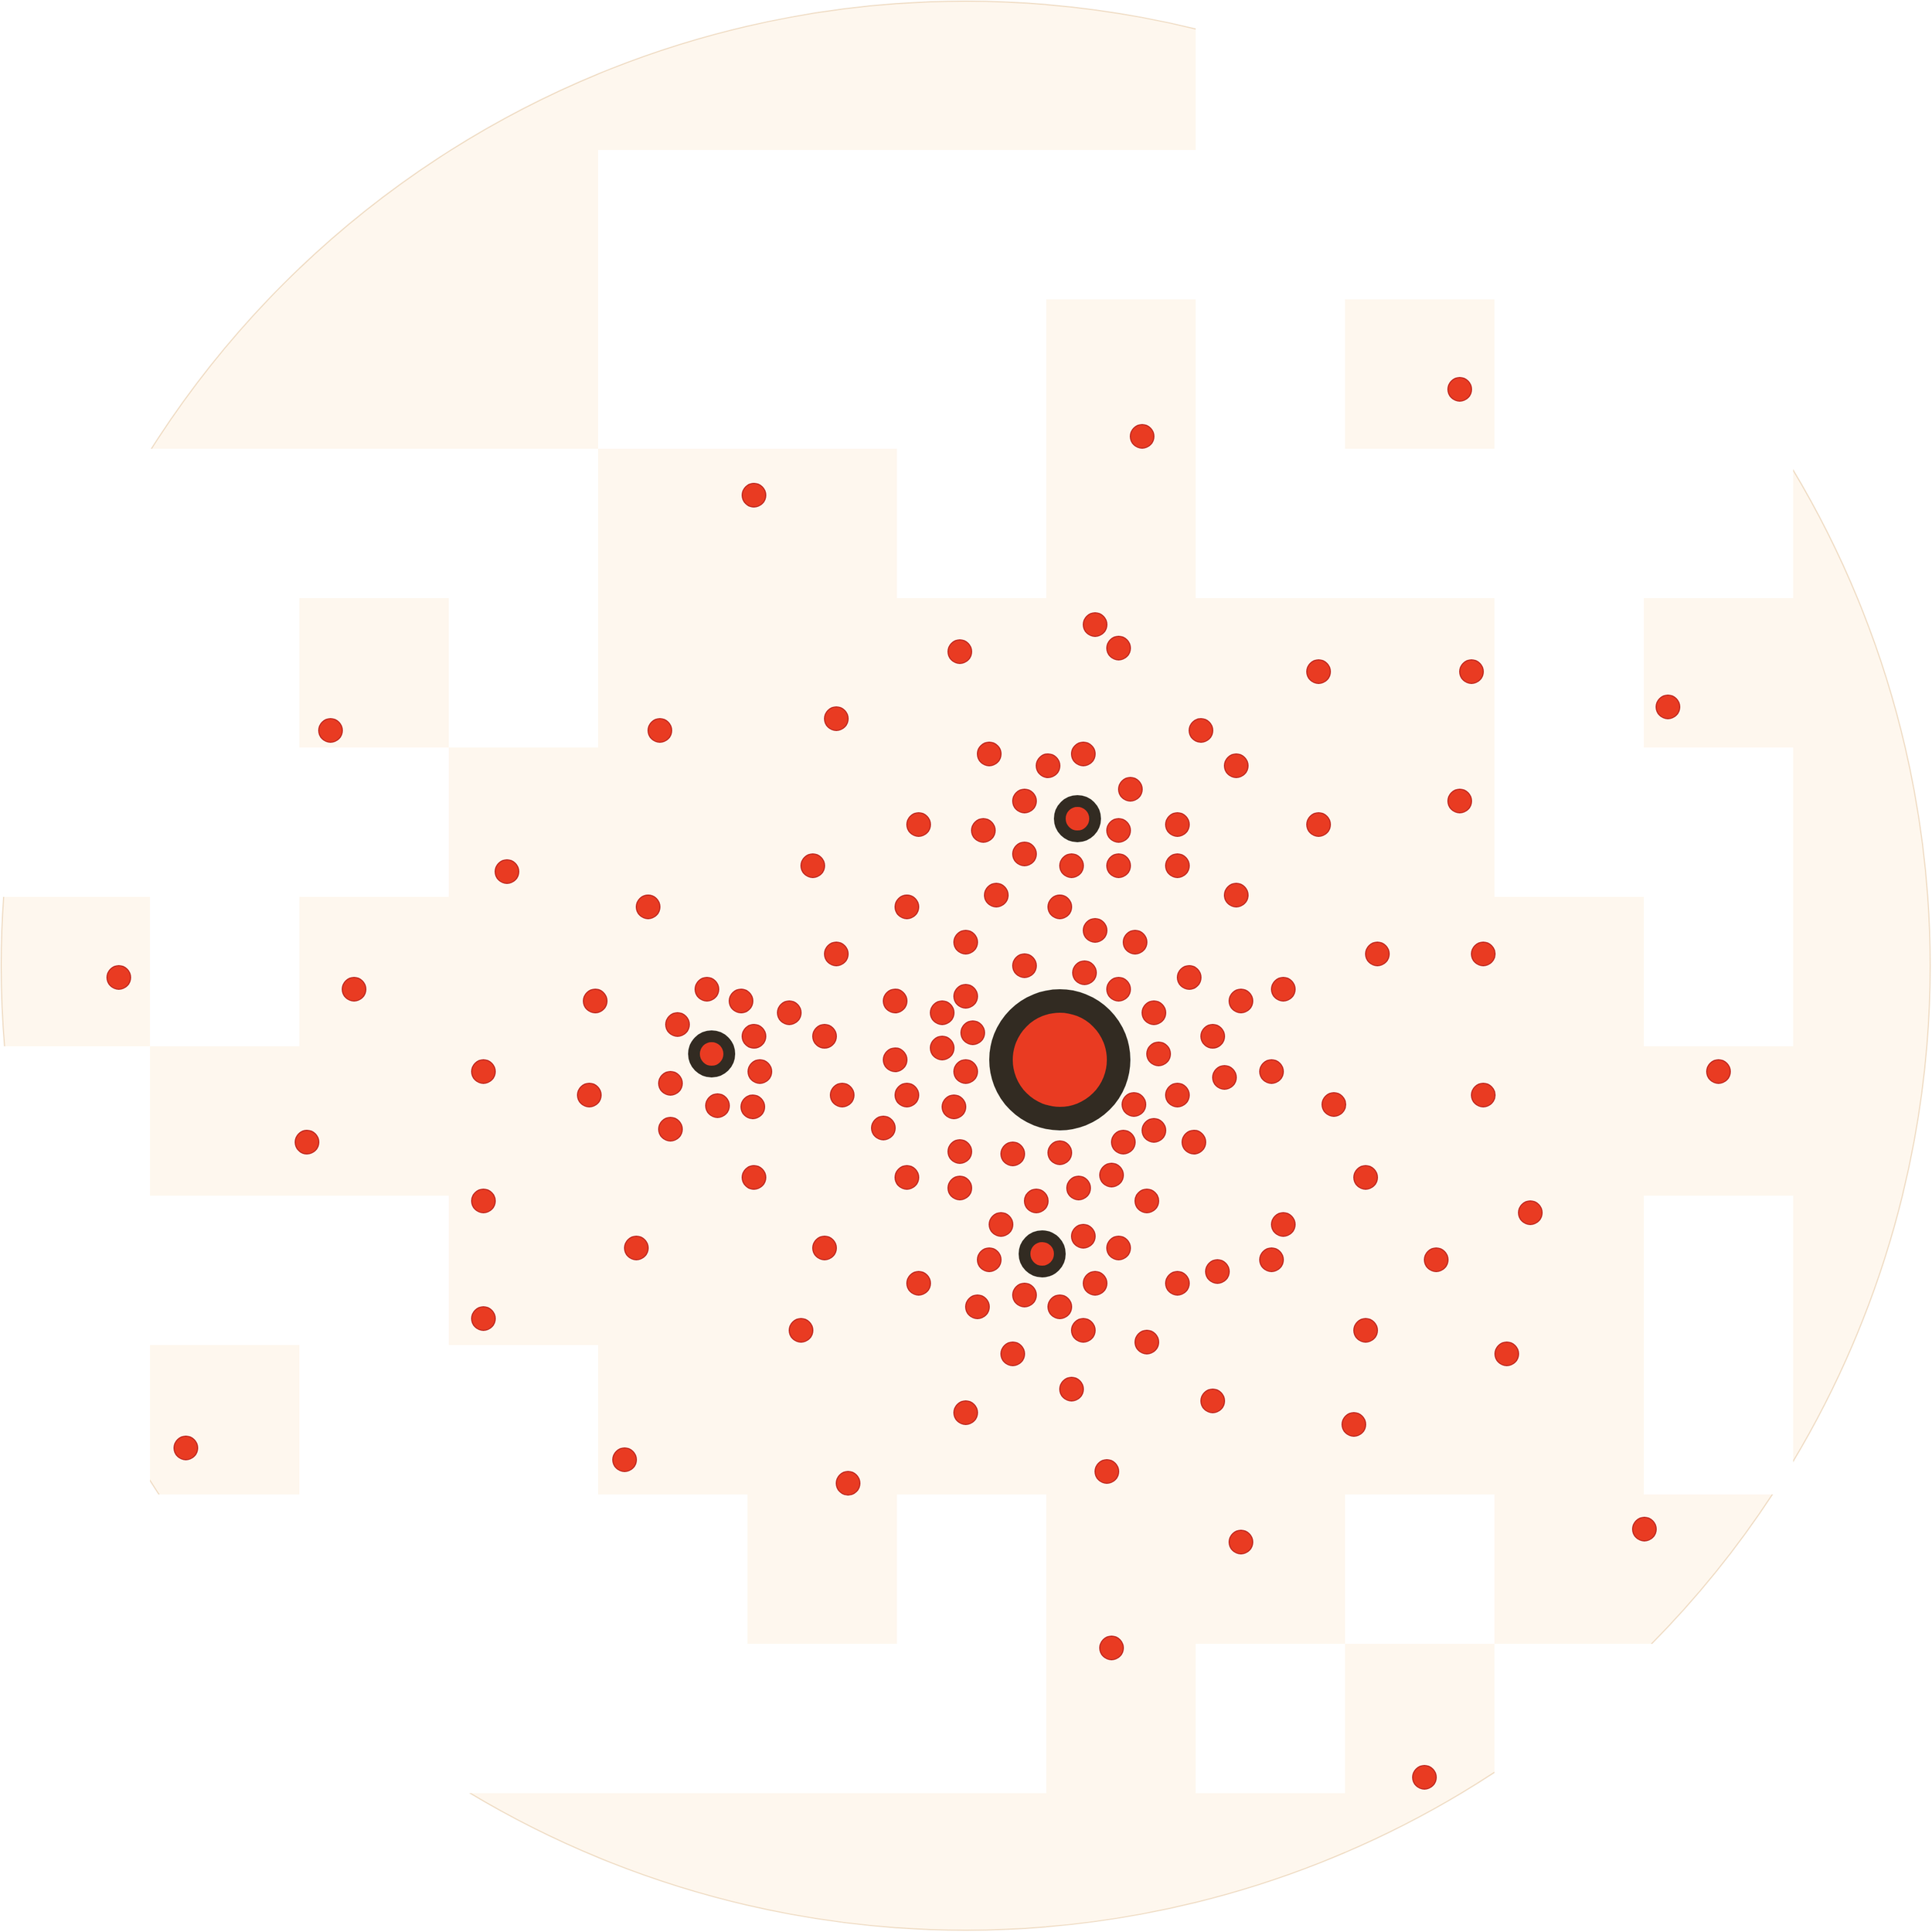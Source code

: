 <mxfile version="21.0.6" type="github">
  <diagram name="Сторінка-1" id="r7dgkBsnEA_tc87b1bkr">
    <mxGraphModel dx="3827" dy="2663" grid="1" gridSize="10" guides="1" tooltips="1" connect="1" arrows="1" fold="1" page="1" pageScale="1" pageWidth="827" pageHeight="1169" math="0" shadow="0">
      <root>
        <mxCell id="0" />
        <mxCell id="1" parent="0" />
        <mxCell id="TdsH9A1-HdxsGDDty9bt-1" value="" style="ellipse;whiteSpace=wrap;html=1;aspect=fixed;fillColor=#e51400;strokeColor=#B20000;fontColor=#ffffff;" vertex="1" parent="1">
          <mxGeometry x="370" y="760" width="20" height="20" as="geometry" />
        </mxCell>
        <mxCell id="TdsH9A1-HdxsGDDty9bt-2" value="" style="ellipse;whiteSpace=wrap;html=1;aspect=fixed;fillColor=#e51400;strokeColor=#B20000;fontColor=#ffffff;" vertex="1" parent="1">
          <mxGeometry x="210" y="940" width="20" height="20" as="geometry" />
        </mxCell>
        <mxCell id="TdsH9A1-HdxsGDDty9bt-4" value="" style="ellipse;whiteSpace=wrap;html=1;aspect=fixed;fillColor=#e51400;strokeColor=#B20000;fontColor=#ffffff;" vertex="1" parent="1">
          <mxGeometry x="404" y="870" width="20" height="20" as="geometry" />
        </mxCell>
        <mxCell id="TdsH9A1-HdxsGDDty9bt-5" value="" style="ellipse;whiteSpace=wrap;html=1;aspect=fixed;fillColor=#e51400;strokeColor=#B20000;fontColor=#ffffff;" vertex="1" parent="1">
          <mxGeometry x="510" y="760" width="20" height="20" as="geometry" />
        </mxCell>
        <mxCell id="TdsH9A1-HdxsGDDty9bt-6" value="" style="ellipse;whiteSpace=wrap;html=1;aspect=fixed;fillColor=#e51400;strokeColor=#B20000;fontColor=#ffffff;" vertex="1" parent="1">
          <mxGeometry x="350" y="980" width="20" height="20" as="geometry" />
        </mxCell>
        <mxCell id="TdsH9A1-HdxsGDDty9bt-7" value="" style="ellipse;whiteSpace=wrap;html=1;aspect=fixed;fillColor=#e51400;strokeColor=#B20000;fontColor=#ffffff;" vertex="1" parent="1">
          <mxGeometry x="510" y="920" width="20" height="20" as="geometry" />
        </mxCell>
        <mxCell id="TdsH9A1-HdxsGDDty9bt-8" value="" style="ellipse;whiteSpace=wrap;html=1;aspect=fixed;fillColor=#e51400;strokeColor=#B20000;fontColor=#ffffff;" vertex="1" parent="1">
          <mxGeometry x="590" y="850" width="20" height="20" as="geometry" />
        </mxCell>
        <mxCell id="TdsH9A1-HdxsGDDty9bt-9" value="" style="ellipse;whiteSpace=wrap;html=1;aspect=fixed;fillColor=#e51400;strokeColor=#B20000;fontColor=#ffffff;" vertex="1" parent="1">
          <mxGeometry x="290" y="830" width="20" height="20" as="geometry" />
        </mxCell>
        <mxCell id="TdsH9A1-HdxsGDDty9bt-10" value="" style="ellipse;whiteSpace=wrap;html=1;aspect=fixed;fillColor=#e51400;strokeColor=#B20000;fontColor=#ffffff;" vertex="1" parent="1">
          <mxGeometry x="440" y="680" width="20" height="20" as="geometry" />
        </mxCell>
        <mxCell id="TdsH9A1-HdxsGDDty9bt-11" value="" style="ellipse;whiteSpace=wrap;html=1;aspect=fixed;fillColor=#e51400;strokeColor=#B20000;fontColor=#ffffff;" vertex="1" parent="1">
          <mxGeometry x="430" y="940" width="20" height="20" as="geometry" />
        </mxCell>
        <mxCell id="TdsH9A1-HdxsGDDty9bt-12" value="" style="ellipse;whiteSpace=wrap;html=1;aspect=fixed;fillColor=#e51400;strokeColor=#B20000;fontColor=#ffffff;" vertex="1" parent="1">
          <mxGeometry x="430" y="780" width="20" height="20" as="geometry" />
        </mxCell>
        <mxCell id="TdsH9A1-HdxsGDDty9bt-14" value="" style="ellipse;whiteSpace=wrap;html=1;aspect=fixed;fillColor=#e51400;strokeColor=#B20000;fontColor=#ffffff;" vertex="1" parent="1">
          <mxGeometry x="290" y="760" width="20" height="20" as="geometry" />
        </mxCell>
        <mxCell id="TdsH9A1-HdxsGDDty9bt-15" value="" style="ellipse;whiteSpace=wrap;html=1;aspect=fixed;fillColor=#e51400;strokeColor=#B20000;fontColor=#ffffff;" vertex="1" parent="1">
          <mxGeometry x="563" y="788" width="20" height="20" as="geometry" />
        </mxCell>
        <mxCell id="TdsH9A1-HdxsGDDty9bt-16" value="" style="ellipse;whiteSpace=wrap;html=1;aspect=fixed;fillColor=#e51400;strokeColor=#B20000;fontColor=#ffffff;" vertex="1" parent="1">
          <mxGeometry x="520" y="690" width="20" height="20" as="geometry" />
        </mxCell>
        <mxCell id="TdsH9A1-HdxsGDDty9bt-18" value="" style="ellipse;whiteSpace=wrap;html=1;aspect=fixed;fillColor=#e51400;strokeColor=#B20000;fontColor=#ffffff;" vertex="1" parent="1">
          <mxGeometry x="351" y="676" width="20" height="20" as="geometry" />
        </mxCell>
        <mxCell id="TdsH9A1-HdxsGDDty9bt-20" value="" style="ellipse;whiteSpace=wrap;html=1;aspect=fixed;fillColor=#e51400;strokeColor=#B20000;fontColor=#ffffff;" vertex="1" parent="1">
          <mxGeometry x="520" y="890" width="20" height="20" as="geometry" />
        </mxCell>
        <mxCell id="TdsH9A1-HdxsGDDty9bt-23" value="" style="ellipse;whiteSpace=wrap;html=1;aspect=fixed;fillColor=#e51400;strokeColor=#B20000;fontColor=#ffffff;" vertex="1" parent="1">
          <mxGeometry x="200" y="850" width="20" height="20" as="geometry" />
        </mxCell>
        <mxCell id="TdsH9A1-HdxsGDDty9bt-25" value="" style="ellipse;whiteSpace=wrap;html=1;aspect=fixed;fillColor=#e51400;strokeColor=#B20000;fontColor=#ffffff;" vertex="1" parent="1">
          <mxGeometry x="190" y="750" width="20" height="20" as="geometry" />
        </mxCell>
        <mxCell id="TdsH9A1-HdxsGDDty9bt-27" value="" style="ellipse;whiteSpace=wrap;html=1;aspect=fixed;fillColor=#e51400;strokeColor=#B20000;fontColor=#ffffff;" vertex="1" parent="1">
          <mxGeometry x="480" y="610" width="20" height="20" as="geometry" />
        </mxCell>
        <mxCell id="TdsH9A1-HdxsGDDty9bt-28" value="" style="ellipse;whiteSpace=wrap;html=1;aspect=fixed;fillColor=#e51400;strokeColor=#B20000;fontColor=#ffffff;" vertex="1" parent="1">
          <mxGeometry x="380" y="585" width="20" height="20" as="geometry" />
        </mxCell>
        <mxCell id="TdsH9A1-HdxsGDDty9bt-29" value="" style="ellipse;whiteSpace=wrap;html=1;aspect=fixed;fillColor=#e51400;strokeColor=#B20000;fontColor=#ffffff;" vertex="1" parent="1">
          <mxGeometry x="250" y="650" width="20" height="20" as="geometry" />
        </mxCell>
        <mxCell id="TdsH9A1-HdxsGDDty9bt-31" value="" style="ellipse;whiteSpace=wrap;html=1;aspect=fixed;fillColor=#e51400;strokeColor=#B20000;fontColor=#ffffff;" vertex="1" parent="1">
          <mxGeometry x="460" y="1040" width="20" height="20" as="geometry" />
        </mxCell>
        <mxCell id="TdsH9A1-HdxsGDDty9bt-32" value="" style="ellipse;whiteSpace=wrap;html=1;aspect=fixed;fillColor=#e51400;strokeColor=#B20000;fontColor=#ffffff;" vertex="1" parent="1">
          <mxGeometry x="590" y="980" width="20" height="20" as="geometry" />
        </mxCell>
        <mxCell id="TdsH9A1-HdxsGDDty9bt-34" value="" style="ellipse;whiteSpace=wrap;html=1;aspect=fixed;fillColor=#e51400;strokeColor=#B20000;fontColor=#ffffff;" vertex="1" parent="1">
          <mxGeometry x="600" y="660" width="20" height="20" as="geometry" />
        </mxCell>
        <mxCell id="TdsH9A1-HdxsGDDty9bt-35" value="" style="ellipse;whiteSpace=wrap;html=1;aspect=fixed;fillColor=#e51400;strokeColor=#B20000;fontColor=#ffffff;" vertex="1" parent="1">
          <mxGeometry x="550" y="550" width="20" height="20" as="geometry" />
        </mxCell>
        <mxCell id="TdsH9A1-HdxsGDDty9bt-36" value="" style="ellipse;whiteSpace=wrap;html=1;aspect=fixed;fillColor=#e51400;strokeColor=#B20000;fontColor=#ffffff;" vertex="1" parent="1">
          <mxGeometry x="650" y="920" width="20" height="20" as="geometry" />
        </mxCell>
        <mxCell id="TdsH9A1-HdxsGDDty9bt-37" value="" style="ellipse;whiteSpace=wrap;html=1;aspect=fixed;fillColor=#e51400;strokeColor=#B20000;fontColor=#ffffff;" vertex="1" parent="1">
          <mxGeometry x="250" y="1050" width="20" height="20" as="geometry" />
        </mxCell>
        <mxCell id="TdsH9A1-HdxsGDDty9bt-38" value="" style="ellipse;whiteSpace=wrap;html=1;aspect=fixed;fillColor=#e51400;strokeColor=#B20000;fontColor=#ffffff;" vertex="1" parent="1">
          <mxGeometry x="270" y="490" width="20" height="20" as="geometry" />
        </mxCell>
        <mxCell id="TdsH9A1-HdxsGDDty9bt-39" value="" style="ellipse;whiteSpace=wrap;html=1;aspect=fixed;fillColor=#e51400;strokeColor=#B20000;fontColor=#ffffff;" vertex="1" parent="1">
          <mxGeometry x="120" y="585" width="20" height="20" as="geometry" />
        </mxCell>
        <mxCell id="TdsH9A1-HdxsGDDty9bt-40" value="" style="ellipse;whiteSpace=wrap;html=1;aspect=fixed;fillColor=#e51400;strokeColor=#B20000;fontColor=#ffffff;" vertex="1" parent="1">
          <mxGeometry x="110" y="980" width="20" height="20" as="geometry" />
        </mxCell>
        <mxCell id="TdsH9A1-HdxsGDDty9bt-41" value="" style="ellipse;whiteSpace=wrap;html=1;aspect=fixed;fillColor=#e51400;strokeColor=#B20000;fontColor=#ffffff;" vertex="1" parent="1">
          <mxGeometry x="370" y="1100" width="20" height="20" as="geometry" />
        </mxCell>
        <mxCell id="TdsH9A1-HdxsGDDty9bt-42" value="" style="ellipse;whiteSpace=wrap;html=1;aspect=fixed;fillColor=#e51400;strokeColor=#B20000;fontColor=#ffffff;" vertex="1" parent="1">
          <mxGeometry x="690" y="780" width="20" height="20" as="geometry" />
        </mxCell>
        <mxCell id="TdsH9A1-HdxsGDDty9bt-43" value="" style="ellipse;whiteSpace=wrap;html=1;aspect=fixed;fillColor=#e51400;strokeColor=#B20000;fontColor=#ffffff;" vertex="1" parent="1">
          <mxGeometry x="70" y="850" width="20" height="20" as="geometry" />
        </mxCell>
        <mxCell id="TdsH9A1-HdxsGDDty9bt-45" value="" style="ellipse;whiteSpace=wrap;html=1;aspect=fixed;fillColor=#e51400;strokeColor=#B20000;fontColor=#ffffff;" vertex="1" parent="1">
          <mxGeometry x="70" y="730" width="20" height="20" as="geometry" />
        </mxCell>
        <mxCell id="TdsH9A1-HdxsGDDty9bt-46" value="" style="ellipse;whiteSpace=wrap;html=1;aspect=fixed;fillColor=#e51400;strokeColor=#B20000;fontColor=#ffffff;" vertex="1" parent="1">
          <mxGeometry x="580" y="1060" width="20" height="20" as="geometry" />
        </mxCell>
        <mxCell id="TdsH9A1-HdxsGDDty9bt-47" value="" style="ellipse;whiteSpace=wrap;html=1;aspect=fixed;fillColor=#e51400;strokeColor=#B20000;fontColor=#ffffff;" vertex="1" parent="1">
          <mxGeometry x="450" y="470" width="20" height="20" as="geometry" />
        </mxCell>
        <mxCell id="TdsH9A1-HdxsGDDty9bt-48" value="" style="ellipse;whiteSpace=wrap;html=1;aspect=fixed;fillColor=#e51400;strokeColor=#B20000;fontColor=#ffffff;" vertex="1" parent="1">
          <mxGeometry x="140" y="460" width="20" height="20" as="geometry" />
        </mxCell>
        <mxCell id="TdsH9A1-HdxsGDDty9bt-49" value="" style="ellipse;whiteSpace=wrap;html=1;aspect=fixed;fillColor=#e51400;strokeColor=#B20000;fontColor=#ffffff;" vertex="1" parent="1">
          <mxGeometry x="210" y="550" width="20" height="20" as="geometry" />
        </mxCell>
        <mxCell id="TdsH9A1-HdxsGDDty9bt-50" value="" style="ellipse;whiteSpace=wrap;html=1;aspect=fixed;fillColor=#e51400;strokeColor=#B20000;fontColor=#ffffff;" vertex="1" parent="1">
          <mxGeometry x="710" y="1000" width="20" height="20" as="geometry" />
        </mxCell>
        <mxCell id="TdsH9A1-HdxsGDDty9bt-51" value="" style="ellipse;whiteSpace=wrap;html=1;aspect=fixed;fillColor=#e51400;strokeColor=#B20000;fontColor=#ffffff;" vertex="1" parent="1">
          <mxGeometry x="360" y="380" width="20" height="20" as="geometry" />
        </mxCell>
        <mxCell id="TdsH9A1-HdxsGDDty9bt-52" value="" style="ellipse;whiteSpace=wrap;html=1;aspect=fixed;fillColor=#e51400;strokeColor=#B20000;fontColor=#ffffff;" vertex="1" parent="1">
          <mxGeometry x="670" y="530" width="20" height="20" as="geometry" />
        </mxCell>
        <mxCell id="TdsH9A1-HdxsGDDty9bt-53" value="" style="ellipse;whiteSpace=wrap;html=1;aspect=fixed;fillColor=#e51400;strokeColor=#B20000;fontColor=#ffffff;" vertex="1" parent="1">
          <mxGeometry x="690" y="660" width="20" height="20" as="geometry" />
        </mxCell>
        <mxCell id="TdsH9A1-HdxsGDDty9bt-54" value="" style="ellipse;whiteSpace=wrap;html=1;aspect=fixed;fillColor=#e51400;strokeColor=#B20000;fontColor=#ffffff;" vertex="1" parent="1">
          <mxGeometry x="730" y="880" width="20" height="20" as="geometry" />
        </mxCell>
        <mxCell id="TdsH9A1-HdxsGDDty9bt-55" value="" style="ellipse;whiteSpace=wrap;html=1;aspect=fixed;fillColor=#e51400;strokeColor=#B20000;fontColor=#ffffff;" vertex="1" parent="1">
          <mxGeometry x="-20" y="620" width="20" height="20" as="geometry" />
        </mxCell>
        <mxCell id="TdsH9A1-HdxsGDDty9bt-56" value="" style="ellipse;whiteSpace=wrap;html=1;aspect=fixed;fillColor=#e51400;strokeColor=#B20000;fontColor=#ffffff;" vertex="1" parent="1">
          <mxGeometry x="-10" y="470" width="20" height="20" as="geometry" />
        </mxCell>
        <mxCell id="TdsH9A1-HdxsGDDty9bt-57" value="" style="ellipse;whiteSpace=wrap;html=1;aspect=fixed;fillColor=#e51400;strokeColor=#B20000;fontColor=#ffffff;" vertex="1" parent="1">
          <mxGeometry x="-70" y="780" width="20" height="20" as="geometry" />
        </mxCell>
        <mxCell id="TdsH9A1-HdxsGDDty9bt-150" value="" style="ellipse;whiteSpace=wrap;html=1;aspect=fixed;fillColor=#e51400;strokeColor=#B20000;fontColor=#ffffff;" vertex="1" parent="1">
          <mxGeometry x="350" y="490" width="20" height="20" as="geometry" />
        </mxCell>
        <mxCell id="TdsH9A1-HdxsGDDty9bt-152" value="" style="ellipse;whiteSpace=wrap;html=1;aspect=fixed;fillColor=#e51400;strokeColor=#B20000;fontColor=#ffffff;" vertex="1" parent="1">
          <mxGeometry x="380" y="400" width="20" height="20" as="geometry" />
        </mxCell>
        <mxCell id="TdsH9A1-HdxsGDDty9bt-153" value="" style="ellipse;whiteSpace=wrap;html=1;aspect=fixed;fillColor=#e51400;strokeColor=#B20000;fontColor=#ffffff;" vertex="1" parent="1">
          <mxGeometry x="550" y="420" width="20" height="20" as="geometry" />
        </mxCell>
        <mxCell id="TdsH9A1-HdxsGDDty9bt-154" value="" style="ellipse;whiteSpace=wrap;html=1;aspect=fixed;fillColor=#e51400;strokeColor=#B20000;fontColor=#ffffff;" vertex="1" parent="1">
          <mxGeometry x="245" y="403" width="20" height="20" as="geometry" />
        </mxCell>
        <mxCell id="TdsH9A1-HdxsGDDty9bt-155" value="" style="ellipse;whiteSpace=wrap;html=1;aspect=fixed;fillColor=#e51400;strokeColor=#B20000;fontColor=#ffffff;" vertex="1" parent="1">
          <mxGeometry x="-30" y="910" width="20" height="20" as="geometry" />
        </mxCell>
        <mxCell id="TdsH9A1-HdxsGDDty9bt-156" value="" style="ellipse;whiteSpace=wrap;html=1;aspect=fixed;fillColor=#e51400;strokeColor=#B20000;fontColor=#ffffff;" vertex="1" parent="1">
          <mxGeometry x="400" y="220" width="20" height="20" as="geometry" />
        </mxCell>
        <mxCell id="TdsH9A1-HdxsGDDty9bt-157" value="" style="ellipse;whiteSpace=wrap;html=1;aspect=fixed;fillColor=#e51400;strokeColor=#B20000;fontColor=#ffffff;" vertex="1" parent="1">
          <mxGeometry x="680" y="420" width="20" height="20" as="geometry" />
        </mxCell>
        <mxCell id="TdsH9A1-HdxsGDDty9bt-158" value="" style="ellipse;whiteSpace=wrap;html=1;aspect=fixed;fillColor=#e51400;strokeColor=#B20000;fontColor=#ffffff;" vertex="1" parent="1">
          <mxGeometry x="430" y="550" width="20" height="20" as="geometry" />
        </mxCell>
        <mxCell id="TdsH9A1-HdxsGDDty9bt-159" value="" style="ellipse;whiteSpace=wrap;html=1;aspect=fixed;fillColor=#e51400;strokeColor=#B20000;fontColor=#ffffff;" vertex="1" parent="1">
          <mxGeometry x="300" y="575" width="20" height="20" as="geometry" />
        </mxCell>
        <mxCell id="TdsH9A1-HdxsGDDty9bt-160" value="" style="ellipse;whiteSpace=wrap;html=1;aspect=fixed;fillColor=#e51400;strokeColor=#B20000;fontColor=#ffffff;" vertex="1" parent="1">
          <mxGeometry x="140" y="660" width="20" height="20" as="geometry" />
        </mxCell>
        <mxCell id="TdsH9A1-HdxsGDDty9bt-161" value="" style="ellipse;whiteSpace=wrap;html=1;aspect=fixed;fillColor=#e51400;strokeColor=#B20000;fontColor=#ffffff;" vertex="1" parent="1">
          <mxGeometry x="130" y="910" width="20" height="20" as="geometry" />
        </mxCell>
        <mxCell id="TdsH9A1-HdxsGDDty9bt-163" value="" style="ellipse;whiteSpace=wrap;html=1;aspect=fixed;fillColor=#e51400;strokeColor=#B20000;fontColor=#ffffff;" vertex="1" parent="1">
          <mxGeometry x="480" y="500" width="20" height="20" as="geometry" />
        </mxCell>
        <mxCell id="TdsH9A1-HdxsGDDty9bt-164" value="" style="ellipse;whiteSpace=wrap;html=1;aspect=fixed;fillColor=#e51400;strokeColor=#B20000;fontColor=#ffffff;" vertex="1" parent="1">
          <mxGeometry x="394" y="650" width="20" height="20" as="geometry" />
        </mxCell>
        <mxCell id="TdsH9A1-HdxsGDDty9bt-166" value="" style="ellipse;whiteSpace=wrap;html=1;aspect=fixed;fillColor=#e51400;strokeColor=#B20000;fontColor=#ffffff;" vertex="1" parent="1">
          <mxGeometry x="390" y="520" width="20" height="20" as="geometry" />
        </mxCell>
        <mxCell id="TdsH9A1-HdxsGDDty9bt-167" value="" style="ellipse;whiteSpace=wrap;html=1;aspect=fixed;fillColor=#e51400;strokeColor=#000000;fontColor=#ffffff;strokeWidth=10;" vertex="1" parent="1">
          <mxGeometry x="340" y="540" width="30" height="30" as="geometry" />
        </mxCell>
        <mxCell id="TdsH9A1-HdxsGDDty9bt-168" value="" style="ellipse;whiteSpace=wrap;html=1;aspect=fixed;fillColor=#e51400;strokeColor=#B20000;fontColor=#ffffff;" vertex="1" parent="1">
          <mxGeometry x="300" y="530" width="20" height="20" as="geometry" />
        </mxCell>
        <mxCell id="TdsH9A1-HdxsGDDty9bt-169" value="" style="ellipse;whiteSpace=wrap;html=1;aspect=fixed;fillColor=#e51400;strokeColor=#B20000;fontColor=#ffffff;" vertex="1" parent="1">
          <mxGeometry x="330" y="620" width="20" height="20" as="geometry" />
        </mxCell>
        <mxCell id="TdsH9A1-HdxsGDDty9bt-170" value="" style="ellipse;whiteSpace=wrap;html=1;aspect=fixed;fillColor=#e51400;strokeColor=#B20000;fontColor=#ffffff;" vertex="1" parent="1">
          <mxGeometry x="320" y="500" width="20" height="20" as="geometry" />
        </mxCell>
        <mxCell id="TdsH9A1-HdxsGDDty9bt-171" value="" style="ellipse;whiteSpace=wrap;html=1;aspect=fixed;fillColor=#e51400;strokeColor=#B20000;fontColor=#ffffff;" vertex="1" parent="1">
          <mxGeometry x="380" y="555" width="20" height="20" as="geometry" />
        </mxCell>
        <mxCell id="TdsH9A1-HdxsGDDty9bt-172" value="" style="ellipse;whiteSpace=wrap;html=1;aspect=fixed;fillColor=#e51400;strokeColor=#B20000;fontColor=#ffffff;" vertex="1" parent="1">
          <mxGeometry x="340" y="585" width="20" height="20" as="geometry" />
        </mxCell>
        <mxCell id="TdsH9A1-HdxsGDDty9bt-173" value="" style="ellipse;whiteSpace=wrap;html=1;aspect=fixed;fillColor=#e51400;strokeColor=#B20000;fontColor=#ffffff;" vertex="1" parent="1">
          <mxGeometry x="265" y="555" width="20" height="20" as="geometry" />
        </mxCell>
        <mxCell id="TdsH9A1-HdxsGDDty9bt-174" value="" style="ellipse;whiteSpace=wrap;html=1;aspect=fixed;fillColor=#e51400;strokeColor=#B20000;fontColor=#ffffff;" vertex="1" parent="1">
          <mxGeometry x="430" y="585" width="20" height="20" as="geometry" />
        </mxCell>
        <mxCell id="TdsH9A1-HdxsGDDty9bt-176" value="" style="ellipse;whiteSpace=wrap;html=1;aspect=fixed;fillColor=#e51400;strokeColor=#000000;fontColor=#ffffff;strokeWidth=10;" vertex="1" parent="1">
          <mxGeometry x="310" y="910" width="30" height="30" as="geometry" />
        </mxCell>
        <mxCell id="TdsH9A1-HdxsGDDty9bt-178" value="" style="ellipse;whiteSpace=wrap;html=1;aspect=fixed;fillColor=#e51400;strokeColor=#B20000;fontColor=#ffffff;" vertex="1" parent="1">
          <mxGeometry x="346" y="859" width="20" height="20" as="geometry" />
        </mxCell>
        <mxCell id="TdsH9A1-HdxsGDDty9bt-180" value="" style="ellipse;whiteSpace=wrap;html=1;aspect=fixed;fillColor=#e51400;strokeColor=#B20000;fontColor=#ffffff;" vertex="1" parent="1">
          <mxGeometry x="360" y="940" width="20" height="20" as="geometry" />
        </mxCell>
        <mxCell id="TdsH9A1-HdxsGDDty9bt-181" value="" style="ellipse;whiteSpace=wrap;html=1;aspect=fixed;fillColor=#e51400;strokeColor=#B20000;fontColor=#ffffff;" vertex="1" parent="1">
          <mxGeometry x="300" y="950" width="20" height="20" as="geometry" />
        </mxCell>
        <mxCell id="TdsH9A1-HdxsGDDty9bt-182" value="" style="ellipse;whiteSpace=wrap;html=1;aspect=fixed;fillColor=#e51400;strokeColor=#B20000;fontColor=#ffffff;" vertex="1" parent="1">
          <mxGeometry x="330" y="960" width="20" height="20" as="geometry" />
        </mxCell>
        <mxCell id="TdsH9A1-HdxsGDDty9bt-183" value="" style="ellipse;whiteSpace=wrap;html=1;aspect=fixed;fillColor=#e51400;strokeColor=#B20000;fontColor=#ffffff;" vertex="1" parent="1">
          <mxGeometry x="350" y="900" width="20" height="20" as="geometry" />
        </mxCell>
        <mxCell id="TdsH9A1-HdxsGDDty9bt-184" value="" style="ellipse;whiteSpace=wrap;html=1;aspect=fixed;fillColor=#e51400;strokeColor=#B20000;fontColor=#ffffff;" vertex="1" parent="1">
          <mxGeometry x="464" y="930" width="20" height="20" as="geometry" />
        </mxCell>
        <mxCell id="TdsH9A1-HdxsGDDty9bt-186" value="" style="ellipse;whiteSpace=wrap;html=1;aspect=fixed;fillColor=#e51400;strokeColor=#B20000;fontColor=#ffffff;" vertex="1" parent="1">
          <mxGeometry x="270" y="920" width="20" height="20" as="geometry" />
        </mxCell>
        <mxCell id="TdsH9A1-HdxsGDDty9bt-187" value="" style="ellipse;whiteSpace=wrap;html=1;aspect=fixed;fillColor=#e51400;strokeColor=#B20000;fontColor=#ffffff;" vertex="1" parent="1">
          <mxGeometry x="310" y="870" width="20" height="20" as="geometry" />
        </mxCell>
        <mxCell id="TdsH9A1-HdxsGDDty9bt-188" value="" style="ellipse;whiteSpace=wrap;html=1;aspect=fixed;fillColor=#e51400;strokeColor=#B20000;fontColor=#ffffff;" vertex="1" parent="1">
          <mxGeometry x="280" y="890" width="20" height="20" as="geometry" />
        </mxCell>
        <mxCell id="TdsH9A1-HdxsGDDty9bt-189" value="" style="ellipse;whiteSpace=wrap;html=1;aspect=fixed;fillColor=#e51400;strokeColor=#B20000;fontColor=#ffffff;" vertex="1" parent="1">
          <mxGeometry x="380" y="910" width="20" height="20" as="geometry" />
        </mxCell>
        <mxCell id="TdsH9A1-HdxsGDDty9bt-190" value="" style="ellipse;whiteSpace=wrap;html=1;aspect=fixed;fillColor=#e51400;strokeColor=#B20000;fontColor=#ffffff;" vertex="1" parent="1">
          <mxGeometry x="260" y="960" width="20" height="20" as="geometry" />
        </mxCell>
        <mxCell id="TdsH9A1-HdxsGDDty9bt-192" value="" style="ellipse;whiteSpace=wrap;html=1;aspect=fixed;fillColor=#e51400;strokeColor=#B20000;fontColor=#ffffff;" vertex="1" parent="1">
          <mxGeometry x="290" y="1000" width="20" height="20" as="geometry" />
        </mxCell>
        <mxCell id="TdsH9A1-HdxsGDDty9bt-193" value="" style="ellipse;whiteSpace=wrap;html=1;aspect=fixed;fillColor=#e51400;strokeColor=#B20000;fontColor=#ffffff;" vertex="1" parent="1">
          <mxGeometry x="404" y="990" width="20" height="20" as="geometry" />
        </mxCell>
        <mxCell id="TdsH9A1-HdxsGDDty9bt-194" value="" style="ellipse;whiteSpace=wrap;html=1;aspect=fixed;fillColor=#e51400;strokeColor=#B20000;fontColor=#ffffff;" vertex="1" parent="1">
          <mxGeometry x="340" y="1030" width="20" height="20" as="geometry" />
        </mxCell>
        <mxCell id="TdsH9A1-HdxsGDDty9bt-195" value="" style="ellipse;whiteSpace=wrap;html=1;aspect=fixed;fillColor=#e51400;strokeColor=#000000;fontColor=#ffffff;strokeWidth=10;" vertex="1" parent="1">
          <mxGeometry x="29" y="740" width="30" height="30" as="geometry" />
        </mxCell>
        <mxCell id="TdsH9A1-HdxsGDDty9bt-197" value="" style="ellipse;whiteSpace=wrap;html=1;aspect=fixed;fillColor=#e51400;strokeColor=#B20000;fontColor=#ffffff;" vertex="1" parent="1">
          <mxGeometry x="100" y="710" width="20" height="20" as="geometry" />
        </mxCell>
        <mxCell id="TdsH9A1-HdxsGDDty9bt-198" value="" style="ellipse;whiteSpace=wrap;html=1;aspect=fixed;fillColor=#e51400;strokeColor=#B20000;fontColor=#ffffff;" vertex="1" parent="1">
          <mxGeometry x="30" y="690" width="20" height="20" as="geometry" />
        </mxCell>
        <mxCell id="TdsH9A1-HdxsGDDty9bt-199" value="" style="ellipse;whiteSpace=wrap;html=1;aspect=fixed;fillColor=#e51400;strokeColor=#B20000;fontColor=#ffffff;" vertex="1" parent="1">
          <mxGeometry x="69" y="790" width="20" height="20" as="geometry" />
        </mxCell>
        <mxCell id="TdsH9A1-HdxsGDDty9bt-200" value="" style="ellipse;whiteSpace=wrap;html=1;aspect=fixed;fillColor=#e51400;strokeColor=#B20000;fontColor=#ffffff;" vertex="1" parent="1">
          <mxGeometry x="-1" y="770" width="20" height="20" as="geometry" />
        </mxCell>
        <mxCell id="TdsH9A1-HdxsGDDty9bt-201" value="" style="ellipse;whiteSpace=wrap;html=1;aspect=fixed;fillColor=#e51400;strokeColor=#B20000;fontColor=#ffffff;" vertex="1" parent="1">
          <mxGeometry x="145" y="780" width="20" height="20" as="geometry" />
        </mxCell>
        <mxCell id="TdsH9A1-HdxsGDDty9bt-202" value="" style="ellipse;whiteSpace=wrap;html=1;aspect=fixed;fillColor=#e51400;strokeColor=#B20000;fontColor=#ffffff;" vertex="1" parent="1">
          <mxGeometry x="75" y="760" width="20" height="20" as="geometry" />
        </mxCell>
        <mxCell id="TdsH9A1-HdxsGDDty9bt-204" value="" style="ellipse;whiteSpace=wrap;html=1;aspect=fixed;fillColor=#e51400;strokeColor=#B20000;fontColor=#ffffff;" vertex="1" parent="1">
          <mxGeometry x="5" y="720" width="20" height="20" as="geometry" />
        </mxCell>
        <mxCell id="TdsH9A1-HdxsGDDty9bt-205" value="" style="ellipse;whiteSpace=wrap;html=1;aspect=fixed;fillColor=#e51400;strokeColor=#B20000;fontColor=#ffffff;" vertex="1" parent="1">
          <mxGeometry x="-65" y="700" width="20" height="20" as="geometry" />
        </mxCell>
        <mxCell id="TdsH9A1-HdxsGDDty9bt-206" value="" style="ellipse;whiteSpace=wrap;html=1;aspect=fixed;fillColor=#e51400;strokeColor=#B20000;fontColor=#ffffff;" vertex="1" parent="1">
          <mxGeometry x="-1" y="809" width="20" height="20" as="geometry" />
        </mxCell>
        <mxCell id="TdsH9A1-HdxsGDDty9bt-207" value="" style="ellipse;whiteSpace=wrap;html=1;aspect=fixed;fillColor=#e51400;strokeColor=#B20000;fontColor=#ffffff;" vertex="1" parent="1">
          <mxGeometry x="39" y="789" width="20" height="20" as="geometry" />
        </mxCell>
        <mxCell id="TdsH9A1-HdxsGDDty9bt-208" value="" style="ellipse;whiteSpace=wrap;html=1;aspect=fixed;fillColor=#e51400;strokeColor=#B20000;fontColor=#ffffff;" vertex="1" parent="1">
          <mxGeometry x="59" y="700" width="20" height="20" as="geometry" />
        </mxCell>
        <mxCell id="TdsH9A1-HdxsGDDty9bt-209" value="" style="ellipse;whiteSpace=wrap;html=1;aspect=fixed;fillColor=#e51400;strokeColor=#B20000;fontColor=#ffffff;" vertex="1" parent="1">
          <mxGeometry x="-40" y="1090" width="20" height="20" as="geometry" />
        </mxCell>
        <mxCell id="TdsH9A1-HdxsGDDty9bt-210" value="" style="ellipse;whiteSpace=wrap;html=1;aspect=fixed;fillColor=#e51400;strokeColor=#B20000;fontColor=#ffffff;" vertex="1" parent="1">
          <mxGeometry x="150" y="1110" width="20" height="20" as="geometry" />
        </mxCell>
        <mxCell id="TdsH9A1-HdxsGDDty9bt-211" value="" style="ellipse;whiteSpace=wrap;html=1;aspect=fixed;fillColor=#e51400;strokeColor=#B20000;fontColor=#ffffff;" vertex="1" parent="1">
          <mxGeometry x="374" y="1250" width="20" height="20" as="geometry" />
        </mxCell>
        <mxCell id="TdsH9A1-HdxsGDDty9bt-212" value="" style="ellipse;whiteSpace=wrap;html=1;aspect=fixed;fillColor=#e51400;strokeColor=#B20000;fontColor=#ffffff;" vertex="1" parent="1">
          <mxGeometry x="640" y="1360" width="20" height="20" as="geometry" />
        </mxCell>
        <mxCell id="TdsH9A1-HdxsGDDty9bt-213" value="" style="ellipse;whiteSpace=wrap;html=1;aspect=fixed;fillColor=#e51400;strokeColor=#B20000;fontColor=#ffffff;" vertex="1" parent="1">
          <mxGeometry x="827" y="1149" width="20" height="20" as="geometry" />
        </mxCell>
        <mxCell id="TdsH9A1-HdxsGDDty9bt-214" value="" style="ellipse;whiteSpace=wrap;html=1;aspect=fixed;fillColor=#e51400;strokeColor=#B20000;fontColor=#ffffff;" vertex="1" parent="1">
          <mxGeometry x="890" y="760" width="20" height="20" as="geometry" />
        </mxCell>
        <mxCell id="TdsH9A1-HdxsGDDty9bt-215" value="" style="ellipse;whiteSpace=wrap;html=1;aspect=fixed;fillColor=#e51400;strokeColor=#B20000;fontColor=#ffffff;" vertex="1" parent="1">
          <mxGeometry x="70" y="270" width="20" height="20" as="geometry" />
        </mxCell>
        <mxCell id="TdsH9A1-HdxsGDDty9bt-216" value="" style="ellipse;whiteSpace=wrap;html=1;aspect=fixed;fillColor=#e51400;strokeColor=#B20000;fontColor=#ffffff;" vertex="1" parent="1">
          <mxGeometry x="847" y="450" width="20" height="20" as="geometry" />
        </mxCell>
        <mxCell id="TdsH9A1-HdxsGDDty9bt-217" value="" style="ellipse;whiteSpace=wrap;html=1;aspect=fixed;fillColor=#e51400;strokeColor=#B20000;fontColor=#ffffff;" vertex="1" parent="1">
          <mxGeometry x="484" y="1160" width="20" height="20" as="geometry" />
        </mxCell>
        <mxCell id="TdsH9A1-HdxsGDDty9bt-218" value="" style="ellipse;whiteSpace=wrap;html=1;aspect=fixed;fillColor=#e51400;strokeColor=#B20000;fontColor=#ffffff;" vertex="1" parent="1">
          <mxGeometry x="-290" y="470" width="20" height="20" as="geometry" />
        </mxCell>
        <mxCell id="TdsH9A1-HdxsGDDty9bt-219" value="" style="ellipse;whiteSpace=wrap;html=1;aspect=fixed;fillColor=#e51400;strokeColor=#B20000;fontColor=#ffffff;" vertex="1" parent="1">
          <mxGeometry x="-160" y="760" width="20" height="20" as="geometry" />
        </mxCell>
        <mxCell id="TdsH9A1-HdxsGDDty9bt-220" value="" style="ellipse;whiteSpace=wrap;html=1;aspect=fixed;fillColor=#e51400;strokeColor=#B20000;fontColor=#ffffff;" vertex="1" parent="1">
          <mxGeometry x="-160" y="870" width="20" height="20" as="geometry" />
        </mxCell>
        <mxCell id="TdsH9A1-HdxsGDDty9bt-221" value="" style="ellipse;whiteSpace=wrap;html=1;aspect=fixed;fillColor=#e51400;strokeColor=#B20000;fontColor=#ffffff;" vertex="1" parent="1">
          <mxGeometry x="-140" y="590" width="20" height="20" as="geometry" />
        </mxCell>
        <mxCell id="TdsH9A1-HdxsGDDty9bt-222" value="" style="ellipse;whiteSpace=wrap;html=1;aspect=fixed;fillColor=#e51400;strokeColor=#B20000;fontColor=#ffffff;" vertex="1" parent="1">
          <mxGeometry x="-310" y="820" width="20" height="20" as="geometry" />
        </mxCell>
        <mxCell id="TdsH9A1-HdxsGDDty9bt-223" value="" style="ellipse;whiteSpace=wrap;html=1;aspect=fixed;fillColor=#e51400;strokeColor=#B20000;fontColor=#ffffff;" vertex="1" parent="1">
          <mxGeometry x="-270" y="690" width="20" height="20" as="geometry" />
        </mxCell>
        <mxCell id="TdsH9A1-HdxsGDDty9bt-224" value="" style="ellipse;whiteSpace=wrap;html=1;aspect=fixed;fillColor=#e51400;strokeColor=#B20000;fontColor=#ffffff;" vertex="1" parent="1">
          <mxGeometry x="-160" y="970" width="20" height="20" as="geometry" />
        </mxCell>
        <mxCell id="TdsH9A1-HdxsGDDty9bt-225" value="" style="ellipse;whiteSpace=wrap;html=1;aspect=fixed;fillColor=#e51400;strokeColor=#B20000;fontColor=#ffffff;" vertex="1" parent="1">
          <mxGeometry x="-470" y="680" width="20" height="20" as="geometry" />
        </mxCell>
        <mxCell id="TdsH9A1-HdxsGDDty9bt-226" value="" style="ellipse;whiteSpace=wrap;html=1;aspect=fixed;fillColor=#e51400;strokeColor=#B20000;fontColor=#ffffff;" vertex="1" parent="1">
          <mxGeometry x="-413" y="1080" width="20" height="20" as="geometry" />
        </mxCell>
        <mxCell id="TdsH9A1-HdxsGDDty9bt-228" value="" style="ellipse;whiteSpace=wrap;html=1;aspect=fixed;fillColor=#e51400;strokeColor=#000000;fontColor=#ffffff;strokeWidth=20;" vertex="1" parent="1">
          <mxGeometry x="290" y="710" width="100" height="100" as="geometry" />
        </mxCell>
        <mxCell id="TdsH9A1-HdxsGDDty9bt-229" value="" style="ellipse;whiteSpace=wrap;html=1;aspect=fixed;fillColor=#e51400;strokeColor=#B20000;fontColor=#ffffff;" vertex="1" parent="1">
          <mxGeometry x="190" y="700" width="20" height="20" as="geometry" />
        </mxCell>
        <mxCell id="TdsH9A1-HdxsGDDty9bt-230" value="" style="ellipse;whiteSpace=wrap;html=1;aspect=fixed;fillColor=#e51400;strokeColor=#B20000;fontColor=#ffffff;" vertex="1" parent="1">
          <mxGeometry x="230" y="710" width="20" height="20" as="geometry" />
        </mxCell>
        <mxCell id="TdsH9A1-HdxsGDDty9bt-231" value="" style="ellipse;whiteSpace=wrap;html=1;aspect=fixed;fillColor=#e51400;strokeColor=#B20000;fontColor=#ffffff;" vertex="1" parent="1">
          <mxGeometry x="240" y="790" width="20" height="20" as="geometry" />
        </mxCell>
        <mxCell id="TdsH9A1-HdxsGDDty9bt-232" value="" style="ellipse;whiteSpace=wrap;html=1;aspect=fixed;fillColor=#e51400;strokeColor=#B20000;fontColor=#ffffff;" vertex="1" parent="1">
          <mxGeometry x="384" y="820" width="20" height="20" as="geometry" />
        </mxCell>
        <mxCell id="TdsH9A1-HdxsGDDty9bt-234" value="" style="ellipse;whiteSpace=wrap;html=1;aspect=fixed;fillColor=#e51400;strokeColor=#B20000;fontColor=#ffffff;" vertex="1" parent="1">
          <mxGeometry x="300" y="670" width="20" height="20" as="geometry" />
        </mxCell>
        <mxCell id="TdsH9A1-HdxsGDDty9bt-235" value="" style="ellipse;whiteSpace=wrap;html=1;aspect=fixed;fillColor=#e51400;strokeColor=#B20000;fontColor=#ffffff;" vertex="1" parent="1">
          <mxGeometry x="410" y="710" width="20" height="20" as="geometry" />
        </mxCell>
        <mxCell id="TdsH9A1-HdxsGDDty9bt-236" value="" style="ellipse;whiteSpace=wrap;html=1;aspect=fixed;fillColor=#e51400;strokeColor=#B20000;fontColor=#ffffff;" vertex="1" parent="1">
          <mxGeometry x="444" y="820" width="20" height="20" as="geometry" />
        </mxCell>
        <mxCell id="TdsH9A1-HdxsGDDty9bt-237" value="" style="ellipse;whiteSpace=wrap;html=1;aspect=fixed;fillColor=#e51400;strokeColor=#B20000;fontColor=#ffffff;" vertex="1" parent="1">
          <mxGeometry x="230" y="740" width="20" height="20" as="geometry" />
        </mxCell>
        <mxCell id="TdsH9A1-HdxsGDDty9bt-238" value="" style="ellipse;whiteSpace=wrap;html=1;aspect=fixed;fillColor=#e51400;strokeColor=#B20000;fontColor=#ffffff;" vertex="1" parent="1">
          <mxGeometry x="250" y="696" width="20" height="20" as="geometry" />
        </mxCell>
        <mxCell id="TdsH9A1-HdxsGDDty9bt-239" value="" style="ellipse;whiteSpace=wrap;html=1;aspect=fixed;fillColor=#e51400;strokeColor=#B20000;fontColor=#ffffff;" vertex="1" parent="1">
          <mxGeometry x="256" y="727" width="20" height="20" as="geometry" />
        </mxCell>
        <mxCell id="TdsH9A1-HdxsGDDty9bt-240" value="" style="ellipse;whiteSpace=wrap;html=1;aspect=fixed;fillColor=#e51400;strokeColor=#B20000;fontColor=#ffffff;" vertex="1" parent="1">
          <mxGeometry x="414" y="745" width="20" height="20" as="geometry" />
        </mxCell>
        <mxCell id="TdsH9A1-HdxsGDDty9bt-241" value="" style="ellipse;whiteSpace=wrap;html=1;aspect=fixed;fillColor=#e51400;strokeColor=#B20000;fontColor=#ffffff;" vertex="1" parent="1">
          <mxGeometry x="393" y="788" width="20" height="20" as="geometry" />
        </mxCell>
        <mxCell id="TdsH9A1-HdxsGDDty9bt-242" value="" style="ellipse;whiteSpace=wrap;html=1;aspect=fixed;fillColor=#e51400;strokeColor=#B20000;fontColor=#ffffff;" vertex="1" parent="1">
          <mxGeometry x="380" y="690" width="20" height="20" as="geometry" />
        </mxCell>
        <mxCell id="TdsH9A1-HdxsGDDty9bt-243" value="" style="ellipse;whiteSpace=wrap;html=1;aspect=fixed;fillColor=#e51400;strokeColor=#B20000;fontColor=#ffffff;" vertex="1" parent="1">
          <mxGeometry x="250" y="760" width="20" height="20" as="geometry" />
        </mxCell>
        <mxCell id="TdsH9A1-HdxsGDDty9bt-244" value="" style="ellipse;whiteSpace=wrap;html=1;aspect=fixed;fillColor=#e51400;strokeColor=#B20000;fontColor=#ffffff;" vertex="1" parent="1">
          <mxGeometry x="330" y="829" width="20" height="20" as="geometry" />
        </mxCell>
        <mxCell id="TdsH9A1-HdxsGDDty9bt-245" value="" style="ellipse;whiteSpace=wrap;html=1;aspect=fixed;fillColor=#e51400;strokeColor=#B20000;fontColor=#ffffff;" vertex="1" parent="1">
          <mxGeometry x="410" y="810" width="20" height="20" as="geometry" />
        </mxCell>
        <mxCell id="TdsH9A1-HdxsGDDty9bt-246" value="" style="ellipse;whiteSpace=wrap;html=1;aspect=fixed;fillColor=#e51400;strokeColor=#B20000;fontColor=#ffffff;" vertex="1" parent="1">
          <mxGeometry x="180" y="808" width="20" height="20" as="geometry" />
        </mxCell>
        <mxCell id="TdsH9A1-HdxsGDDty9bt-247" value="" style="ellipse;whiteSpace=wrap;html=1;aspect=fixed;fillColor=#e51400;strokeColor=#B20000;fontColor=#ffffff;" vertex="1" parent="1">
          <mxGeometry x="460" y="730" width="20" height="20" as="geometry" />
        </mxCell>
        <mxCell id="TdsH9A1-HdxsGDDty9bt-248" value="" style="ellipse;whiteSpace=wrap;html=1;aspect=fixed;fillColor=#e51400;strokeColor=#B20000;fontColor=#ffffff;" vertex="1" parent="1">
          <mxGeometry x="245" y="859" width="20" height="20" as="geometry" />
        </mxCell>
        <mxCell id="TdsH9A1-HdxsGDDty9bt-249" value="" style="ellipse;whiteSpace=wrap;html=1;aspect=fixed;fillColor=#e51400;strokeColor=#B20000;fontColor=#ffffff;" vertex="1" parent="1">
          <mxGeometry x="276" y="610" width="20" height="20" as="geometry" />
        </mxCell>
        <mxCell id="TdsH9A1-HdxsGDDty9bt-250" value="" style="ellipse;whiteSpace=wrap;html=1;aspect=fixed;fillColor=#e51400;strokeColor=#B20000;fontColor=#ffffff;" vertex="1" parent="1">
          <mxGeometry x="200" y="620" width="20" height="20" as="geometry" />
        </mxCell>
        <mxCell id="TdsH9A1-HdxsGDDty9bt-251" value="" style="ellipse;whiteSpace=wrap;html=1;aspect=fixed;fillColor=#e51400;strokeColor=#B20000;fontColor=#ffffff;" vertex="1" parent="1">
          <mxGeometry x="130" y="730" width="20" height="20" as="geometry" />
        </mxCell>
        <mxCell id="TdsH9A1-HdxsGDDty9bt-252" value="" style="ellipse;whiteSpace=wrap;html=1;aspect=fixed;fillColor=#e51400;strokeColor=#B20000;fontColor=#ffffff;" vertex="1" parent="1">
          <mxGeometry x="484" y="700" width="20" height="20" as="geometry" />
        </mxCell>
        <mxCell id="TdsH9A1-HdxsGDDty9bt-253" value="" style="ellipse;whiteSpace=wrap;html=1;aspect=fixed;fillColor=#e51400;strokeColor=#B20000;fontColor=#ffffff;" vertex="1" parent="1">
          <mxGeometry x="200" y="780" width="20" height="20" as="geometry" />
        </mxCell>
        <mxCell id="TdsH9A1-HdxsGDDty9bt-254" value="" style="ellipse;whiteSpace=wrap;html=1;aspect=fixed;fillColor=#e51400;strokeColor=#B20000;fontColor=#ffffff;" vertex="1" parent="1">
          <mxGeometry x="245" y="828" width="20" height="20" as="geometry" />
        </mxCell>
        <mxCell id="TdsH9A1-HdxsGDDty9bt-255" value="" style="ellipse;whiteSpace=wrap;html=1;aspect=fixed;fillColor=#e51400;strokeColor=#B20000;fontColor=#ffffff;" vertex="1" parent="1">
          <mxGeometry x="374" y="848" width="20" height="20" as="geometry" />
        </mxCell>
        <mxCell id="TdsH9A1-HdxsGDDty9bt-256" value="" style="ellipse;whiteSpace=wrap;html=1;aspect=fixed;fillColor=#e51400;strokeColor=#B20000;fontColor=#ffffff;" vertex="1" parent="1">
          <mxGeometry x="470" y="765" width="20" height="20" as="geometry" />
        </mxCell>
        <mxCell id="TdsH9A1-HdxsGDDty9bt-257" value="" style="ellipse;whiteSpace=wrap;html=1;aspect=fixed;fillColor=#e51400;strokeColor=#B20000;fontColor=#ffffff;" vertex="1" parent="1">
          <mxGeometry x="360" y="640" width="20" height="20" as="geometry" />
        </mxCell>
        <mxCell id="TdsH9A1-HdxsGDDty9bt-258" value="" style="ellipse;whiteSpace=wrap;html=1;aspect=fixed;fillColor=#e51400;strokeColor=#B20000;fontColor=#ffffff;" vertex="1" parent="1">
          <mxGeometry x="670" y="180" width="20" height="20" as="geometry" />
        </mxCell>
        <mxCell id="TdsH9A1-HdxsGDDty9bt-275" value="" style="ellipse;whiteSpace=wrap;html=1;aspect=fixed;fillColor=#fad7ac;strokeColor=#b46504;opacity=20;" vertex="1" parent="1">
          <mxGeometry x="-560" y="-140" width="1640" height="1640" as="geometry" />
        </mxCell>
      </root>
    </mxGraphModel>
  </diagram>
</mxfile>
